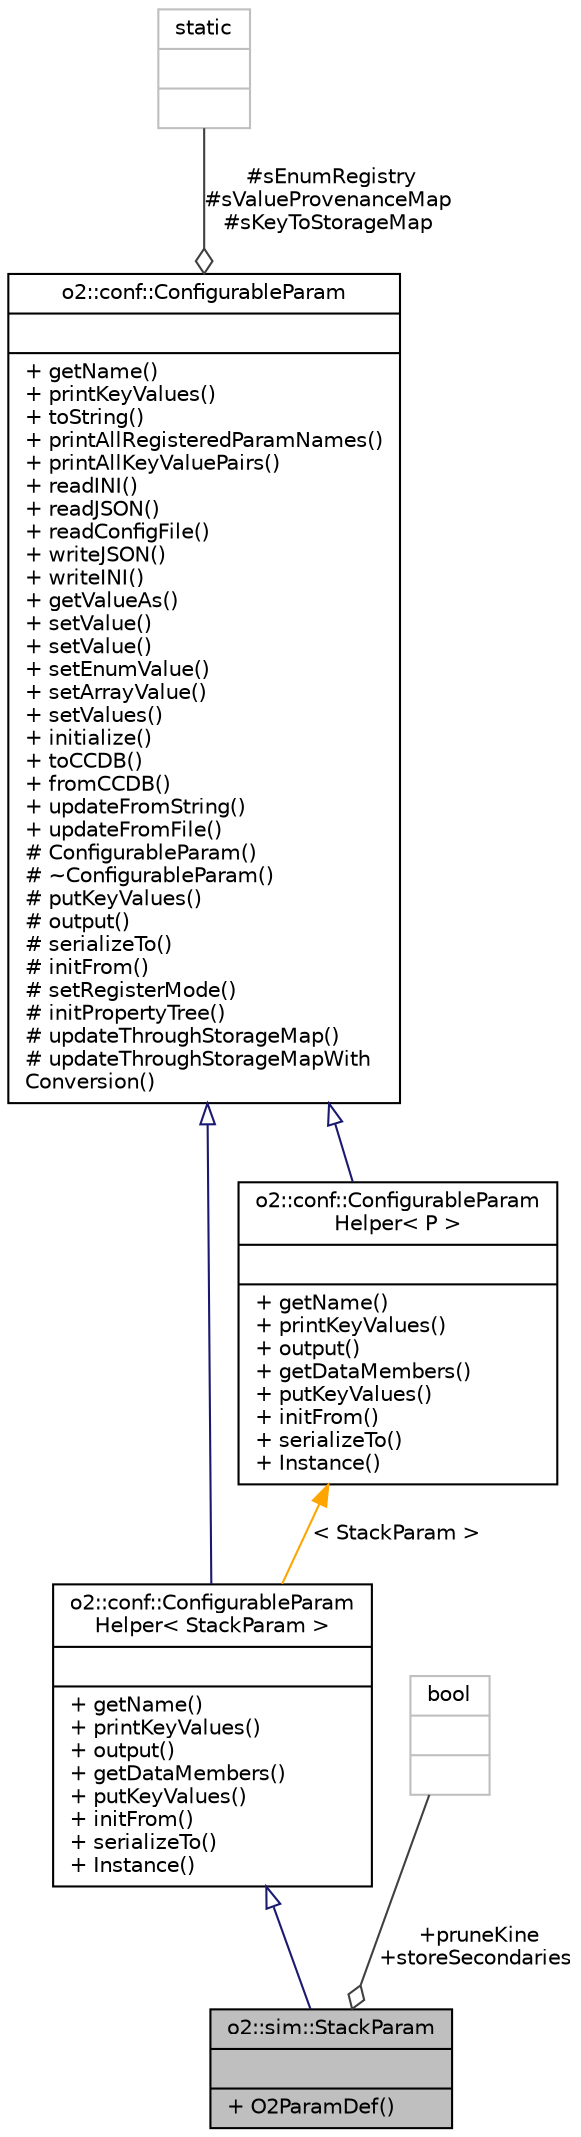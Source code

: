 digraph "o2::sim::StackParam"
{
 // INTERACTIVE_SVG=YES
  bgcolor="transparent";
  edge [fontname="Helvetica",fontsize="10",labelfontname="Helvetica",labelfontsize="10"];
  node [fontname="Helvetica",fontsize="10",shape=record];
  Node1 [label="{o2::sim::StackParam\n||+ O2ParamDef()\l}",height=0.2,width=0.4,color="black", fillcolor="grey75", style="filled", fontcolor="black"];
  Node2 -> Node1 [dir="back",color="midnightblue",fontsize="10",style="solid",arrowtail="onormal",fontname="Helvetica"];
  Node2 [label="{o2::conf::ConfigurableParam\lHelper\< StackParam \>\n||+ getName()\l+ printKeyValues()\l+ output()\l+ getDataMembers()\l+ putKeyValues()\l+ initFrom()\l+ serializeTo()\l+ Instance()\l}",height=0.2,width=0.4,color="black",URL="$d7/d50/classo2_1_1conf_1_1ConfigurableParamHelper.html"];
  Node3 -> Node2 [dir="back",color="midnightblue",fontsize="10",style="solid",arrowtail="onormal",fontname="Helvetica"];
  Node3 [label="{o2::conf::ConfigurableParam\n||+ getName()\l+ printKeyValues()\l+ toString()\l+ printAllRegisteredParamNames()\l+ printAllKeyValuePairs()\l+ readINI()\l+ readJSON()\l+ readConfigFile()\l+ writeJSON()\l+ writeINI()\l+ getValueAs()\l+ setValue()\l+ setValue()\l+ setEnumValue()\l+ setArrayValue()\l+ setValues()\l+ initialize()\l+ toCCDB()\l+ fromCCDB()\l+ updateFromString()\l+ updateFromFile()\l# ConfigurableParam()\l# ~ConfigurableParam()\l# putKeyValues()\l# output()\l# serializeTo()\l# initFrom()\l# setRegisterMode()\l# initPropertyTree()\l# updateThroughStorageMap()\l# updateThroughStorageMapWith\lConversion()\l}",height=0.2,width=0.4,color="black",URL="$d6/d14/classo2_1_1conf_1_1ConfigurableParam.html"];
  Node4 -> Node3 [color="grey25",fontsize="10",style="solid",label=" #sEnumRegistry\n#sValueProvenanceMap\n#sKeyToStorageMap" ,arrowhead="odiamond",fontname="Helvetica"];
  Node4 [label="{static\n||}",height=0.2,width=0.4,color="grey75"];
  Node5 -> Node2 [dir="back",color="orange",fontsize="10",style="solid",label=" \< StackParam \>" ,fontname="Helvetica"];
  Node5 [label="{o2::conf::ConfigurableParam\lHelper\< P \>\n||+ getName()\l+ printKeyValues()\l+ output()\l+ getDataMembers()\l+ putKeyValues()\l+ initFrom()\l+ serializeTo()\l+ Instance()\l}",height=0.2,width=0.4,color="black",URL="$d7/d50/classo2_1_1conf_1_1ConfigurableParamHelper.html"];
  Node3 -> Node5 [dir="back",color="midnightblue",fontsize="10",style="solid",arrowtail="onormal",fontname="Helvetica"];
  Node6 -> Node1 [color="grey25",fontsize="10",style="solid",label=" +pruneKine\n+storeSecondaries" ,arrowhead="odiamond",fontname="Helvetica"];
  Node6 [label="{bool\n||}",height=0.2,width=0.4,color="grey75"];
}
